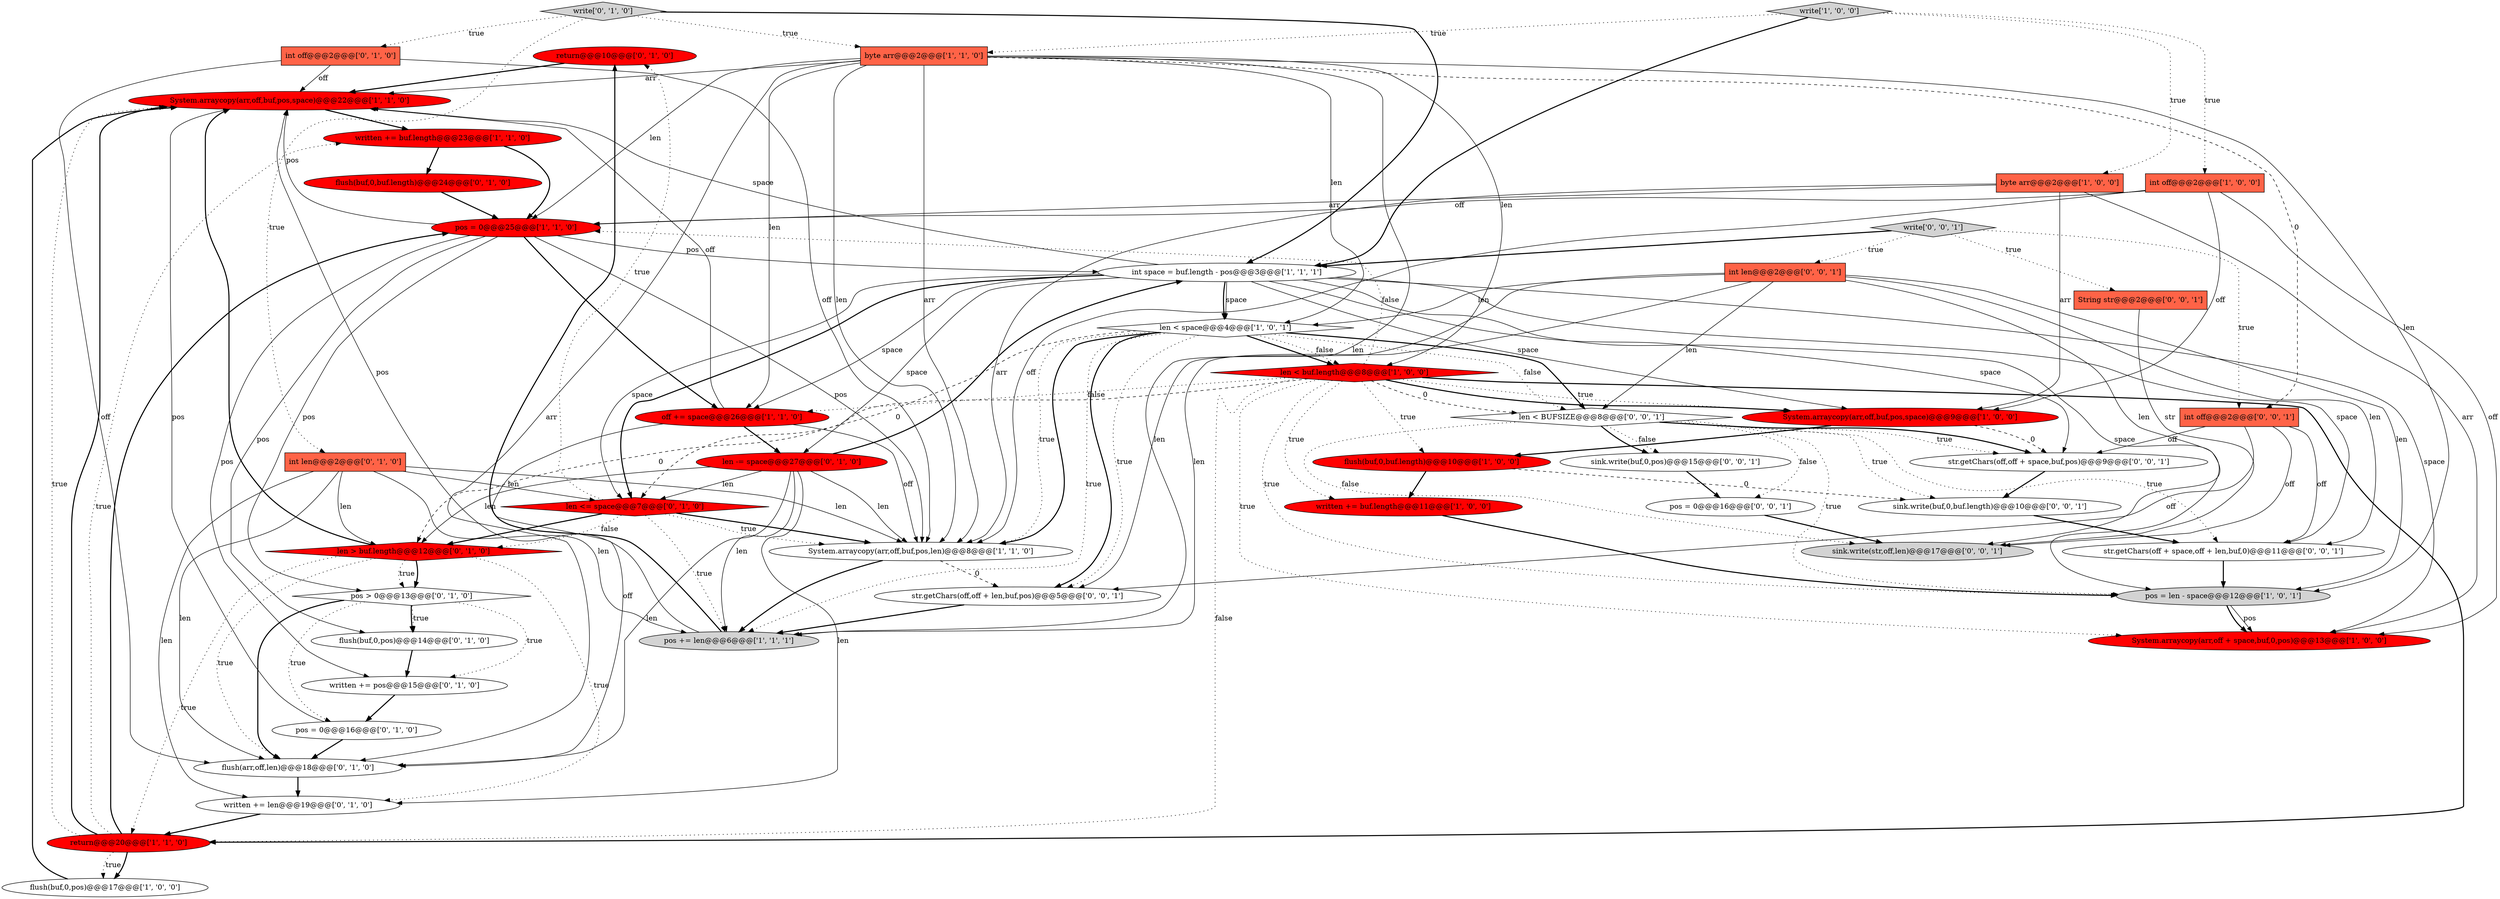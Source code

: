 digraph {
20 [style = filled, label = "return@@@10@@@['0', '1', '0']", fillcolor = red, shape = ellipse image = "AAA1AAABBB2BBB"];
21 [style = filled, label = "int len@@@2@@@['0', '1', '0']", fillcolor = tomato, shape = box image = "AAA0AAABBB2BBB"];
11 [style = filled, label = "System.arraycopy(arr,off,buf,pos,len)@@@8@@@['1', '1', '0']", fillcolor = white, shape = ellipse image = "AAA0AAABBB1BBB"];
17 [style = filled, label = "len < space@@@4@@@['1', '0', '1']", fillcolor = white, shape = diamond image = "AAA0AAABBB1BBB"];
6 [style = filled, label = "pos += len@@@6@@@['1', '1', '1']", fillcolor = lightgray, shape = ellipse image = "AAA0AAABBB1BBB"];
32 [style = filled, label = "written += len@@@19@@@['0', '1', '0']", fillcolor = white, shape = ellipse image = "AAA0AAABBB2BBB"];
42 [style = filled, label = "sink.write(buf,0,pos)@@@15@@@['0', '0', '1']", fillcolor = white, shape = ellipse image = "AAA0AAABBB3BBB"];
1 [style = filled, label = "pos = 0@@@25@@@['1', '1', '0']", fillcolor = red, shape = ellipse image = "AAA1AAABBB1BBB"];
22 [style = filled, label = "flush(buf,0,buf.length)@@@24@@@['0', '1', '0']", fillcolor = red, shape = ellipse image = "AAA1AAABBB2BBB"];
7 [style = filled, label = "written += buf.length@@@23@@@['1', '1', '0']", fillcolor = red, shape = ellipse image = "AAA1AAABBB1BBB"];
34 [style = filled, label = "len < BUFSIZE@@@8@@@['0', '0', '1']", fillcolor = white, shape = diamond image = "AAA0AAABBB3BBB"];
29 [style = filled, label = "flush(buf,0,pos)@@@14@@@['0', '1', '0']", fillcolor = white, shape = ellipse image = "AAA0AAABBB2BBB"];
36 [style = filled, label = "sink.write(buf,0,buf.length)@@@10@@@['0', '0', '1']", fillcolor = white, shape = ellipse image = "AAA0AAABBB3BBB"];
19 [style = filled, label = "return@@@20@@@['1', '1', '0']", fillcolor = red, shape = ellipse image = "AAA1AAABBB1BBB"];
44 [style = filled, label = "str.getChars(off + space,off + len,buf,0)@@@11@@@['0', '0', '1']", fillcolor = white, shape = ellipse image = "AAA0AAABBB3BBB"];
24 [style = filled, label = "pos > 0@@@13@@@['0', '1', '0']", fillcolor = white, shape = diamond image = "AAA0AAABBB2BBB"];
5 [style = filled, label = "int space = buf.length - pos@@@3@@@['1', '1', '1']", fillcolor = white, shape = ellipse image = "AAA0AAABBB1BBB"];
41 [style = filled, label = "int len@@@2@@@['0', '0', '1']", fillcolor = tomato, shape = box image = "AAA0AAABBB3BBB"];
4 [style = filled, label = "flush(buf,0,pos)@@@17@@@['1', '0', '0']", fillcolor = white, shape = ellipse image = "AAA0AAABBB1BBB"];
15 [style = filled, label = "off += space@@@26@@@['1', '1', '0']", fillcolor = red, shape = ellipse image = "AAA1AAABBB1BBB"];
18 [style = filled, label = "written += buf.length@@@11@@@['1', '0', '0']", fillcolor = red, shape = ellipse image = "AAA1AAABBB1BBB"];
39 [style = filled, label = "pos = 0@@@16@@@['0', '0', '1']", fillcolor = white, shape = ellipse image = "AAA0AAABBB3BBB"];
45 [style = filled, label = "write['0', '0', '1']", fillcolor = lightgray, shape = diamond image = "AAA0AAABBB3BBB"];
27 [style = filled, label = "flush(arr,off,len)@@@18@@@['0', '1', '0']", fillcolor = white, shape = ellipse image = "AAA0AAABBB2BBB"];
43 [style = filled, label = "int off@@@2@@@['0', '0', '1']", fillcolor = tomato, shape = box image = "AAA0AAABBB3BBB"];
38 [style = filled, label = "str.getChars(off,off + len,buf,pos)@@@5@@@['0', '0', '1']", fillcolor = white, shape = ellipse image = "AAA0AAABBB3BBB"];
13 [style = filled, label = "byte arr@@@2@@@['1', '1', '0']", fillcolor = tomato, shape = box image = "AAA0AAABBB1BBB"];
8 [style = filled, label = "System.arraycopy(arr,off,buf,pos,space)@@@22@@@['1', '1', '0']", fillcolor = red, shape = ellipse image = "AAA1AAABBB1BBB"];
9 [style = filled, label = "byte arr@@@2@@@['1', '0', '0']", fillcolor = tomato, shape = box image = "AAA0AAABBB1BBB"];
3 [style = filled, label = "System.arraycopy(arr,off,buf,pos,space)@@@9@@@['1', '0', '0']", fillcolor = red, shape = ellipse image = "AAA1AAABBB1BBB"];
40 [style = filled, label = "str.getChars(off,off + space,buf,pos)@@@9@@@['0', '0', '1']", fillcolor = white, shape = ellipse image = "AAA0AAABBB3BBB"];
28 [style = filled, label = "pos = 0@@@16@@@['0', '1', '0']", fillcolor = white, shape = ellipse image = "AAA0AAABBB2BBB"];
35 [style = filled, label = "String str@@@2@@@['0', '0', '1']", fillcolor = tomato, shape = box image = "AAA0AAABBB3BBB"];
16 [style = filled, label = "pos = len - space@@@12@@@['1', '0', '1']", fillcolor = lightgray, shape = ellipse image = "AAA0AAABBB1BBB"];
10 [style = filled, label = "flush(buf,0,buf.length)@@@10@@@['1', '0', '0']", fillcolor = red, shape = ellipse image = "AAA1AAABBB1BBB"];
2 [style = filled, label = "len < buf.length@@@8@@@['1', '0', '0']", fillcolor = red, shape = diamond image = "AAA1AAABBB1BBB"];
31 [style = filled, label = "written += pos@@@15@@@['0', '1', '0']", fillcolor = white, shape = ellipse image = "AAA0AAABBB2BBB"];
33 [style = filled, label = "len > buf.length@@@12@@@['0', '1', '0']", fillcolor = red, shape = diamond image = "AAA1AAABBB2BBB"];
26 [style = filled, label = "len <= space@@@7@@@['0', '1', '0']", fillcolor = red, shape = diamond image = "AAA1AAABBB2BBB"];
14 [style = filled, label = "write['1', '0', '0']", fillcolor = lightgray, shape = diamond image = "AAA0AAABBB1BBB"];
30 [style = filled, label = "int off@@@2@@@['0', '1', '0']", fillcolor = tomato, shape = box image = "AAA0AAABBB2BBB"];
37 [style = filled, label = "sink.write(str,off,len)@@@17@@@['0', '0', '1']", fillcolor = lightgray, shape = ellipse image = "AAA0AAABBB3BBB"];
25 [style = filled, label = "len -= space@@@27@@@['0', '1', '0']", fillcolor = red, shape = ellipse image = "AAA1AAABBB2BBB"];
23 [style = filled, label = "write['0', '1', '0']", fillcolor = lightgray, shape = diamond image = "AAA0AAABBB2BBB"];
12 [style = filled, label = "System.arraycopy(arr,off + space,buf,0,pos)@@@13@@@['1', '0', '0']", fillcolor = red, shape = ellipse image = "AAA1AAABBB1BBB"];
0 [style = filled, label = "int off@@@2@@@['1', '0', '0']", fillcolor = tomato, shape = box image = "AAA0AAABBB1BBB"];
13->27 [style = solid, label="arr"];
1->31 [style = solid, label="pos"];
27->32 [style = bold, label=""];
3->40 [style = dashed, label="0"];
5->26 [style = solid, label="space"];
14->0 [style = dotted, label="true"];
10->36 [style = dashed, label="0"];
43->44 [style = solid, label="off"];
17->6 [style = dotted, label="true"];
15->25 [style = bold, label=""];
1->11 [style = solid, label="pos"];
2->19 [style = dotted, label="false"];
25->33 [style = solid, label="len"];
1->24 [style = solid, label="pos"];
25->11 [style = solid, label="len"];
2->18 [style = dotted, label="true"];
26->11 [style = bold, label=""];
17->38 [style = bold, label=""];
19->1 [style = bold, label=""];
0->12 [style = solid, label="off"];
34->42 [style = dotted, label="false"];
4->8 [style = bold, label=""];
21->26 [style = solid, label="len"];
35->37 [style = solid, label="str"];
33->27 [style = dotted, label="true"];
30->27 [style = solid, label="off"];
24->27 [style = bold, label=""];
45->43 [style = dotted, label="true"];
2->10 [style = dotted, label="true"];
30->11 [style = solid, label="off"];
2->3 [style = dotted, label="true"];
17->38 [style = dotted, label="true"];
7->1 [style = bold, label=""];
36->44 [style = bold, label=""];
33->32 [style = dotted, label="true"];
5->44 [style = solid, label="space"];
23->21 [style = dotted, label="true"];
13->2 [style = solid, label="len"];
26->20 [style = dotted, label="true"];
34->42 [style = bold, label=""];
15->27 [style = solid, label="off"];
5->17 [style = bold, label=""];
38->6 [style = bold, label=""];
17->34 [style = dotted, label="false"];
0->1 [style = solid, label="off"];
3->10 [style = bold, label=""];
17->34 [style = bold, label=""];
20->8 [style = bold, label=""];
43->38 [style = solid, label="off"];
5->25 [style = solid, label="space"];
44->16 [style = bold, label=""];
17->2 [style = bold, label=""];
21->27 [style = solid, label="len"];
19->4 [style = dotted, label="true"];
5->17 [style = solid, label="space"];
6->8 [style = solid, label="pos"];
21->33 [style = solid, label="len"];
2->12 [style = dotted, label="true"];
9->1 [style = solid, label="arr"];
5->15 [style = solid, label="space"];
26->6 [style = dotted, label="true"];
2->33 [style = dashed, label="0"];
31->28 [style = bold, label=""];
28->8 [style = solid, label="pos"];
43->40 [style = solid, label="off"];
33->8 [style = bold, label=""];
43->37 [style = solid, label="off"];
30->8 [style = solid, label="off"];
1->29 [style = solid, label="pos"];
21->6 [style = solid, label="len"];
41->44 [style = solid, label="len"];
10->18 [style = bold, label=""];
39->37 [style = bold, label=""];
41->17 [style = solid, label="len"];
34->39 [style = dotted, label="false"];
0->11 [style = solid, label="off"];
25->32 [style = solid, label="len"];
13->43 [style = dashed, label="0"];
23->5 [style = bold, label=""];
34->40 [style = bold, label=""];
2->15 [style = dotted, label="false"];
9->11 [style = solid, label="arr"];
2->3 [style = bold, label=""];
34->36 [style = dotted, label="true"];
42->39 [style = bold, label=""];
5->26 [style = bold, label=""];
13->11 [style = solid, label="arr"];
32->19 [style = bold, label=""];
19->7 [style = dotted, label="true"];
25->26 [style = solid, label="len"];
41->37 [style = solid, label="len"];
13->17 [style = solid, label="len"];
45->41 [style = dotted, label="true"];
19->8 [style = dotted, label="true"];
5->8 [style = solid, label="space"];
15->8 [style = solid, label="off"];
6->20 [style = bold, label=""];
7->22 [style = bold, label=""];
34->37 [style = dotted, label="false"];
5->3 [style = solid, label="space"];
40->36 [style = bold, label=""];
17->2 [style = dotted, label="false"];
33->24 [style = bold, label=""];
9->3 [style = solid, label="arr"];
13->11 [style = solid, label="len"];
41->6 [style = solid, label="len"];
23->13 [style = dotted, label="true"];
25->6 [style = solid, label="len"];
33->24 [style = dotted, label="true"];
25->5 [style = bold, label=""];
5->12 [style = solid, label="space"];
41->38 [style = solid, label="len"];
22->1 [style = bold, label=""];
26->11 [style = dotted, label="true"];
5->40 [style = solid, label="space"];
13->8 [style = solid, label="arr"];
2->16 [style = dotted, label="true"];
34->40 [style = dotted, label="true"];
14->5 [style = bold, label=""];
17->11 [style = dotted, label="true"];
18->16 [style = bold, label=""];
34->44 [style = dotted, label="true"];
2->19 [style = bold, label=""];
0->3 [style = solid, label="off"];
2->1 [style = dotted, label="false"];
1->15 [style = bold, label=""];
24->29 [style = dotted, label="true"];
11->6 [style = bold, label=""];
29->31 [style = bold, label=""];
24->31 [style = dotted, label="true"];
23->30 [style = dotted, label="true"];
16->12 [style = solid, label="pos"];
24->29 [style = bold, label=""];
24->28 [style = dotted, label="true"];
21->32 [style = solid, label="len"];
26->33 [style = dotted, label="false"];
19->8 [style = bold, label=""];
41->16 [style = solid, label="len"];
8->7 [style = bold, label=""];
14->13 [style = dotted, label="true"];
1->5 [style = solid, label="pos"];
11->38 [style = dashed, label="0"];
13->6 [style = solid, label="len"];
13->16 [style = solid, label="len"];
21->11 [style = solid, label="len"];
13->15 [style = solid, label="len"];
5->16 [style = solid, label="space"];
45->35 [style = dotted, label="true"];
2->34 [style = dashed, label="0"];
9->12 [style = solid, label="arr"];
33->19 [style = dotted, label="true"];
17->26 [style = dashed, label="0"];
45->5 [style = bold, label=""];
19->4 [style = bold, label=""];
41->34 [style = solid, label="len"];
28->27 [style = bold, label=""];
14->9 [style = dotted, label="true"];
34->16 [style = dotted, label="true"];
26->33 [style = bold, label=""];
16->12 [style = bold, label=""];
15->11 [style = solid, label="off"];
13->1 [style = solid, label="len"];
25->27 [style = solid, label="len"];
17->11 [style = bold, label=""];
1->8 [style = solid, label="pos"];
}
